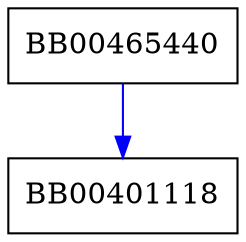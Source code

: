 digraph index_name_LHASH_COMP {
  node [shape="box"];
  graph [splines=ortho];
  BB00465440 -> BB00401118 [color="blue"];
}
